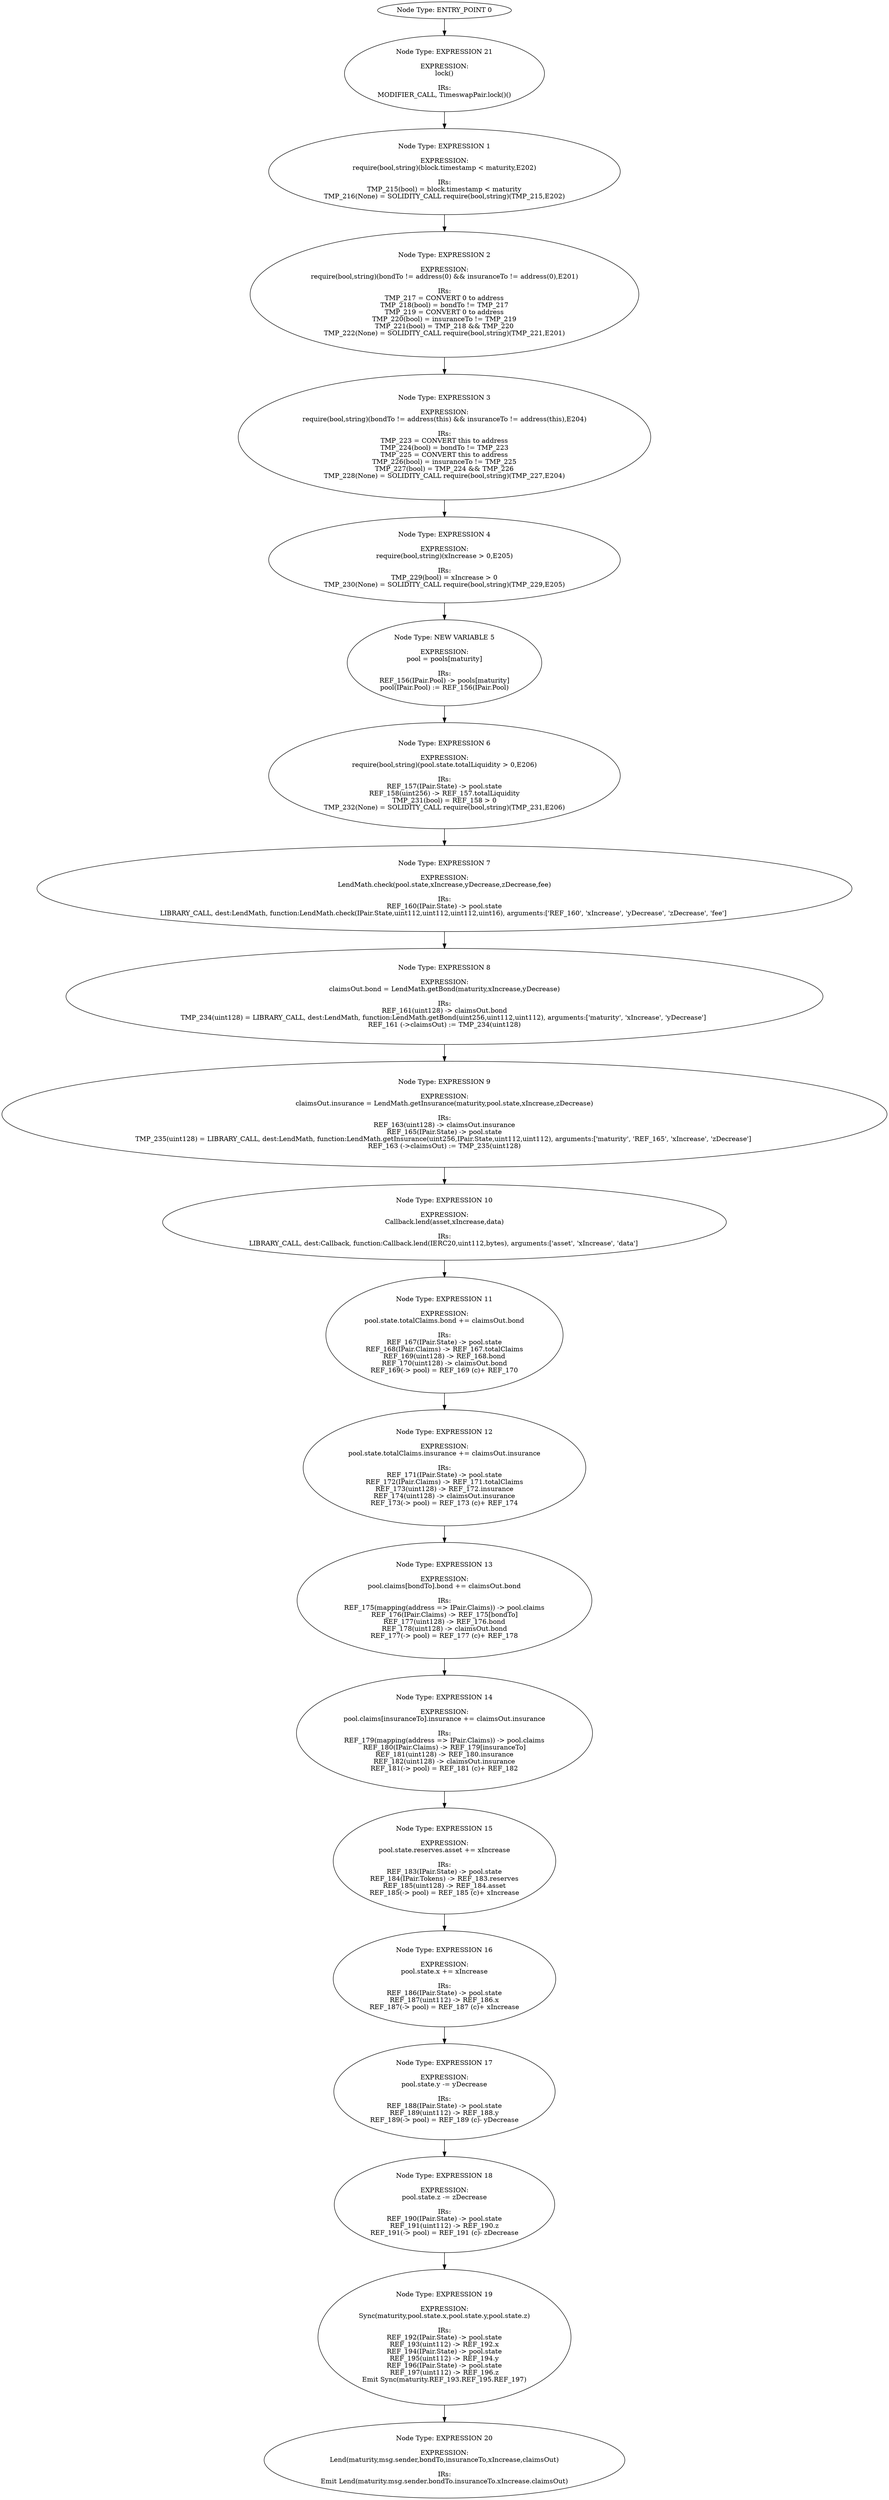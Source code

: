digraph{
0[label="Node Type: ENTRY_POINT 0
"];
0->21;
1[label="Node Type: EXPRESSION 1

EXPRESSION:
require(bool,string)(block.timestamp < maturity,E202)

IRs:
TMP_215(bool) = block.timestamp < maturity
TMP_216(None) = SOLIDITY_CALL require(bool,string)(TMP_215,E202)"];
1->2;
2[label="Node Type: EXPRESSION 2

EXPRESSION:
require(bool,string)(bondTo != address(0) && insuranceTo != address(0),E201)

IRs:
TMP_217 = CONVERT 0 to address
TMP_218(bool) = bondTo != TMP_217
TMP_219 = CONVERT 0 to address
TMP_220(bool) = insuranceTo != TMP_219
TMP_221(bool) = TMP_218 && TMP_220
TMP_222(None) = SOLIDITY_CALL require(bool,string)(TMP_221,E201)"];
2->3;
3[label="Node Type: EXPRESSION 3

EXPRESSION:
require(bool,string)(bondTo != address(this) && insuranceTo != address(this),E204)

IRs:
TMP_223 = CONVERT this to address
TMP_224(bool) = bondTo != TMP_223
TMP_225 = CONVERT this to address
TMP_226(bool) = insuranceTo != TMP_225
TMP_227(bool) = TMP_224 && TMP_226
TMP_228(None) = SOLIDITY_CALL require(bool,string)(TMP_227,E204)"];
3->4;
4[label="Node Type: EXPRESSION 4

EXPRESSION:
require(bool,string)(xIncrease > 0,E205)

IRs:
TMP_229(bool) = xIncrease > 0
TMP_230(None) = SOLIDITY_CALL require(bool,string)(TMP_229,E205)"];
4->5;
5[label="Node Type: NEW VARIABLE 5

EXPRESSION:
pool = pools[maturity]

IRs:
REF_156(IPair.Pool) -> pools[maturity]
pool(IPair.Pool) := REF_156(IPair.Pool)"];
5->6;
6[label="Node Type: EXPRESSION 6

EXPRESSION:
require(bool,string)(pool.state.totalLiquidity > 0,E206)

IRs:
REF_157(IPair.State) -> pool.state
REF_158(uint256) -> REF_157.totalLiquidity
TMP_231(bool) = REF_158 > 0
TMP_232(None) = SOLIDITY_CALL require(bool,string)(TMP_231,E206)"];
6->7;
7[label="Node Type: EXPRESSION 7

EXPRESSION:
LendMath.check(pool.state,xIncrease,yDecrease,zDecrease,fee)

IRs:
REF_160(IPair.State) -> pool.state
LIBRARY_CALL, dest:LendMath, function:LendMath.check(IPair.State,uint112,uint112,uint112,uint16), arguments:['REF_160', 'xIncrease', 'yDecrease', 'zDecrease', 'fee'] "];
7->8;
8[label="Node Type: EXPRESSION 8

EXPRESSION:
claimsOut.bond = LendMath.getBond(maturity,xIncrease,yDecrease)

IRs:
REF_161(uint128) -> claimsOut.bond
TMP_234(uint128) = LIBRARY_CALL, dest:LendMath, function:LendMath.getBond(uint256,uint112,uint112), arguments:['maturity', 'xIncrease', 'yDecrease'] 
REF_161 (->claimsOut) := TMP_234(uint128)"];
8->9;
9[label="Node Type: EXPRESSION 9

EXPRESSION:
claimsOut.insurance = LendMath.getInsurance(maturity,pool.state,xIncrease,zDecrease)

IRs:
REF_163(uint128) -> claimsOut.insurance
REF_165(IPair.State) -> pool.state
TMP_235(uint128) = LIBRARY_CALL, dest:LendMath, function:LendMath.getInsurance(uint256,IPair.State,uint112,uint112), arguments:['maturity', 'REF_165', 'xIncrease', 'zDecrease'] 
REF_163 (->claimsOut) := TMP_235(uint128)"];
9->10;
10[label="Node Type: EXPRESSION 10

EXPRESSION:
Callback.lend(asset,xIncrease,data)

IRs:
LIBRARY_CALL, dest:Callback, function:Callback.lend(IERC20,uint112,bytes), arguments:['asset', 'xIncrease', 'data'] "];
10->11;
11[label="Node Type: EXPRESSION 11

EXPRESSION:
pool.state.totalClaims.bond += claimsOut.bond

IRs:
REF_167(IPair.State) -> pool.state
REF_168(IPair.Claims) -> REF_167.totalClaims
REF_169(uint128) -> REF_168.bond
REF_170(uint128) -> claimsOut.bond
REF_169(-> pool) = REF_169 (c)+ REF_170"];
11->12;
12[label="Node Type: EXPRESSION 12

EXPRESSION:
pool.state.totalClaims.insurance += claimsOut.insurance

IRs:
REF_171(IPair.State) -> pool.state
REF_172(IPair.Claims) -> REF_171.totalClaims
REF_173(uint128) -> REF_172.insurance
REF_174(uint128) -> claimsOut.insurance
REF_173(-> pool) = REF_173 (c)+ REF_174"];
12->13;
13[label="Node Type: EXPRESSION 13

EXPRESSION:
pool.claims[bondTo].bond += claimsOut.bond

IRs:
REF_175(mapping(address => IPair.Claims)) -> pool.claims
REF_176(IPair.Claims) -> REF_175[bondTo]
REF_177(uint128) -> REF_176.bond
REF_178(uint128) -> claimsOut.bond
REF_177(-> pool) = REF_177 (c)+ REF_178"];
13->14;
14[label="Node Type: EXPRESSION 14

EXPRESSION:
pool.claims[insuranceTo].insurance += claimsOut.insurance

IRs:
REF_179(mapping(address => IPair.Claims)) -> pool.claims
REF_180(IPair.Claims) -> REF_179[insuranceTo]
REF_181(uint128) -> REF_180.insurance
REF_182(uint128) -> claimsOut.insurance
REF_181(-> pool) = REF_181 (c)+ REF_182"];
14->15;
15[label="Node Type: EXPRESSION 15

EXPRESSION:
pool.state.reserves.asset += xIncrease

IRs:
REF_183(IPair.State) -> pool.state
REF_184(IPair.Tokens) -> REF_183.reserves
REF_185(uint128) -> REF_184.asset
REF_185(-> pool) = REF_185 (c)+ xIncrease"];
15->16;
16[label="Node Type: EXPRESSION 16

EXPRESSION:
pool.state.x += xIncrease

IRs:
REF_186(IPair.State) -> pool.state
REF_187(uint112) -> REF_186.x
REF_187(-> pool) = REF_187 (c)+ xIncrease"];
16->17;
17[label="Node Type: EXPRESSION 17

EXPRESSION:
pool.state.y -= yDecrease

IRs:
REF_188(IPair.State) -> pool.state
REF_189(uint112) -> REF_188.y
REF_189(-> pool) = REF_189 (c)- yDecrease"];
17->18;
18[label="Node Type: EXPRESSION 18

EXPRESSION:
pool.state.z -= zDecrease

IRs:
REF_190(IPair.State) -> pool.state
REF_191(uint112) -> REF_190.z
REF_191(-> pool) = REF_191 (c)- zDecrease"];
18->19;
19[label="Node Type: EXPRESSION 19

EXPRESSION:
Sync(maturity,pool.state.x,pool.state.y,pool.state.z)

IRs:
REF_192(IPair.State) -> pool.state
REF_193(uint112) -> REF_192.x
REF_194(IPair.State) -> pool.state
REF_195(uint112) -> REF_194.y
REF_196(IPair.State) -> pool.state
REF_197(uint112) -> REF_196.z
Emit Sync(maturity.REF_193.REF_195.REF_197)"];
19->20;
20[label="Node Type: EXPRESSION 20

EXPRESSION:
Lend(maturity,msg.sender,bondTo,insuranceTo,xIncrease,claimsOut)

IRs:
Emit Lend(maturity.msg.sender.bondTo.insuranceTo.xIncrease.claimsOut)"];
21[label="Node Type: EXPRESSION 21

EXPRESSION:
lock()

IRs:
MODIFIER_CALL, TimeswapPair.lock()()"];
21->1;
}
